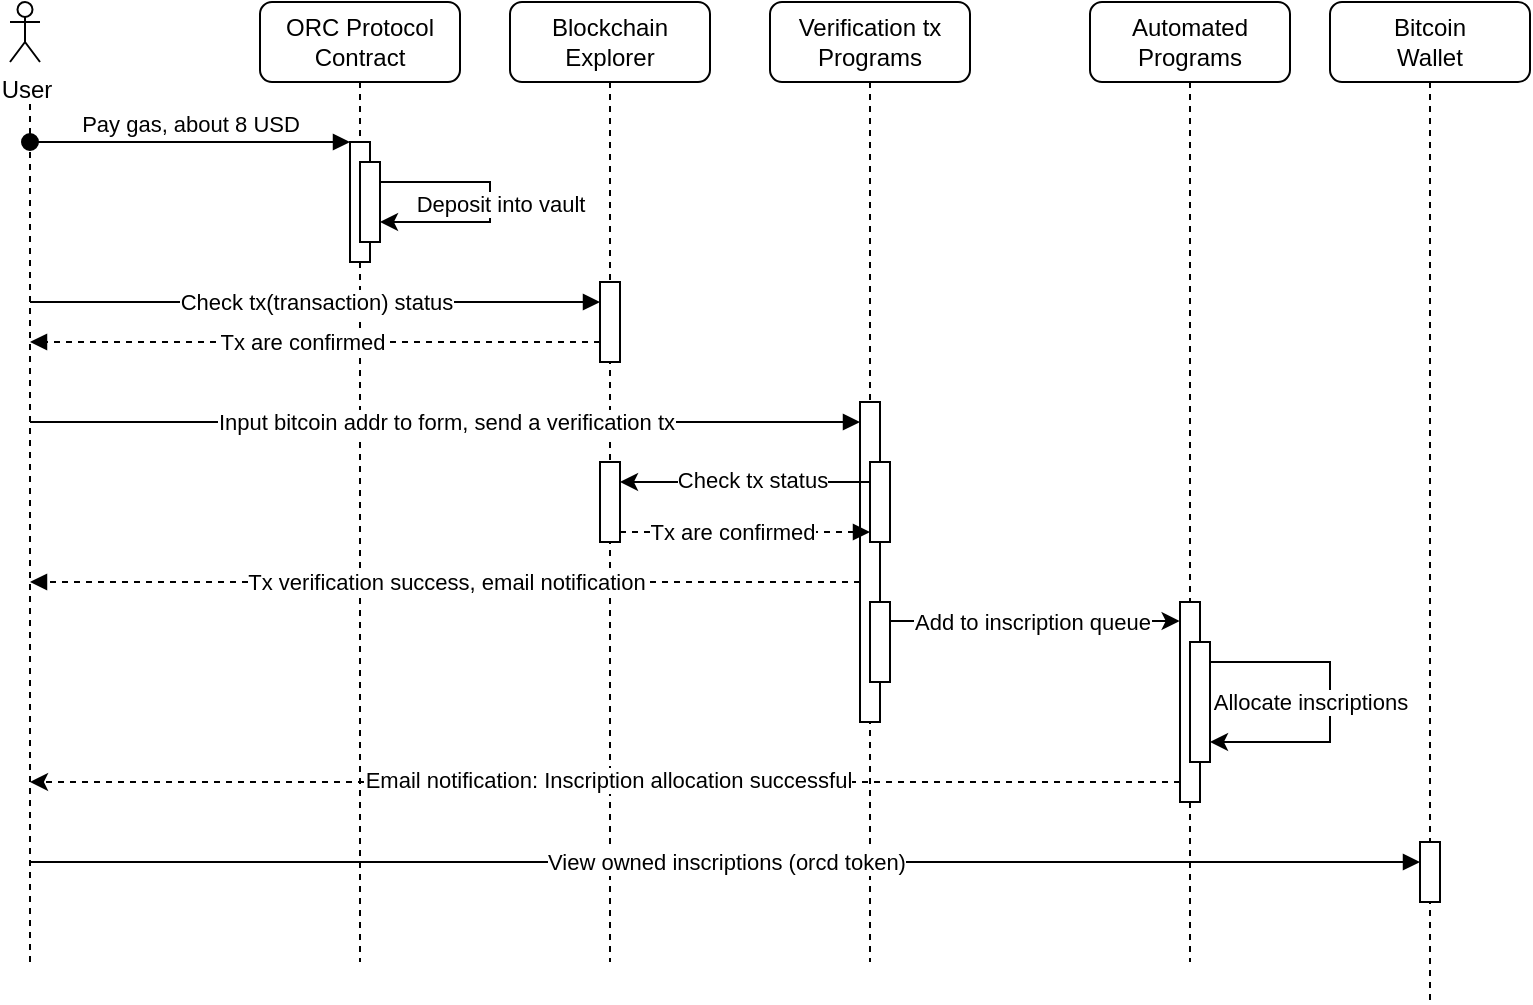 <mxfile version="21.3.2" type="github">
  <diagram name="Page-1" id="2YBvvXClWsGukQMizWep">
    <mxGraphModel dx="1202" dy="662" grid="1" gridSize="10" guides="1" tooltips="1" connect="1" arrows="1" fold="1" page="1" pageScale="1" pageWidth="850" pageHeight="1100" math="0" shadow="0">
      <root>
        <mxCell id="0" />
        <mxCell id="1" parent="0" />
        <mxCell id="aM9ryv3xv72pqoxQDRHE-1" value="ORC Protocol&lt;br&gt;Contract" style="shape=umlLifeline;perimeter=lifelinePerimeter;whiteSpace=wrap;html=1;container=0;dropTarget=0;collapsible=0;recursiveResize=0;outlineConnect=0;portConstraint=eastwest;newEdgeStyle={&quot;edgeStyle&quot;:&quot;elbowEdgeStyle&quot;,&quot;elbow&quot;:&quot;vertical&quot;,&quot;curved&quot;:0,&quot;rounded&quot;:0};rounded=1;" parent="1" vertex="1">
          <mxGeometry x="305" y="40" width="100" height="480" as="geometry" />
        </mxCell>
        <mxCell id="aM9ryv3xv72pqoxQDRHE-2" value="" style="html=1;points=[];perimeter=orthogonalPerimeter;outlineConnect=0;targetShapes=umlLifeline;portConstraint=eastwest;newEdgeStyle={&quot;edgeStyle&quot;:&quot;elbowEdgeStyle&quot;,&quot;elbow&quot;:&quot;vertical&quot;,&quot;curved&quot;:0,&quot;rounded&quot;:0};" parent="aM9ryv3xv72pqoxQDRHE-1" vertex="1">
          <mxGeometry x="45" y="70" width="10" height="60" as="geometry" />
        </mxCell>
        <mxCell id="aM9ryv3xv72pqoxQDRHE-3" value="Pay gas, about 8 USD" style="html=1;verticalAlign=bottom;startArrow=oval;endArrow=block;startSize=8;edgeStyle=elbowEdgeStyle;elbow=vertical;curved=0;rounded=0;" parent="aM9ryv3xv72pqoxQDRHE-1" target="aM9ryv3xv72pqoxQDRHE-2" edge="1">
          <mxGeometry relative="1" as="geometry">
            <mxPoint x="-115" y="70" as="sourcePoint" />
          </mxGeometry>
        </mxCell>
        <mxCell id="aM9ryv3xv72pqoxQDRHE-4" value="" style="html=1;points=[];perimeter=orthogonalPerimeter;outlineConnect=0;targetShapes=umlLifeline;portConstraint=eastwest;newEdgeStyle={&quot;edgeStyle&quot;:&quot;elbowEdgeStyle&quot;,&quot;elbow&quot;:&quot;vertical&quot;,&quot;curved&quot;:0,&quot;rounded&quot;:0};" parent="aM9ryv3xv72pqoxQDRHE-1" vertex="1">
          <mxGeometry x="50" y="80" width="10" height="40" as="geometry" />
        </mxCell>
        <mxCell id="1U8vfC9J4nU1YjwcskP8-6" value="" style="edgeStyle=elbowEdgeStyle;rounded=0;orthogonalLoop=1;jettySize=auto;html=1;elbow=vertical;curved=0;" parent="aM9ryv3xv72pqoxQDRHE-1" source="aM9ryv3xv72pqoxQDRHE-4" target="aM9ryv3xv72pqoxQDRHE-4" edge="1">
          <mxGeometry relative="1" as="geometry">
            <Array as="points">
              <mxPoint x="115" y="100" />
            </Array>
          </mxGeometry>
        </mxCell>
        <mxCell id="1U8vfC9J4nU1YjwcskP8-7" value="Deposit into vault" style="edgeLabel;html=1;align=center;verticalAlign=middle;resizable=0;points=[];" parent="1U8vfC9J4nU1YjwcskP8-6" vertex="1" connectable="0">
          <mxGeometry x="0.024" relative="1" as="geometry">
            <mxPoint x="5" y="-1" as="offset" />
          </mxGeometry>
        </mxCell>
        <mxCell id="aM9ryv3xv72pqoxQDRHE-5" value="Verification tx Programs" style="shape=umlLifeline;perimeter=lifelinePerimeter;whiteSpace=wrap;html=1;container=0;dropTarget=0;collapsible=0;recursiveResize=0;outlineConnect=0;portConstraint=eastwest;newEdgeStyle={&quot;edgeStyle&quot;:&quot;elbowEdgeStyle&quot;,&quot;elbow&quot;:&quot;vertical&quot;,&quot;curved&quot;:0,&quot;rounded&quot;:0};rounded=1;" parent="1" vertex="1">
          <mxGeometry x="560" y="40" width="100" height="480" as="geometry" />
        </mxCell>
        <mxCell id="aM9ryv3xv72pqoxQDRHE-6" value="" style="html=1;points=[];perimeter=orthogonalPerimeter;outlineConnect=0;targetShapes=umlLifeline;portConstraint=eastwest;newEdgeStyle={&quot;edgeStyle&quot;:&quot;elbowEdgeStyle&quot;,&quot;elbow&quot;:&quot;vertical&quot;,&quot;curved&quot;:0,&quot;rounded&quot;:0};" parent="aM9ryv3xv72pqoxQDRHE-5" vertex="1">
          <mxGeometry x="45" y="200" width="10" height="160" as="geometry" />
        </mxCell>
        <mxCell id="1U8vfC9J4nU1YjwcskP8-18" value="" style="html=1;points=[];perimeter=orthogonalPerimeter;outlineConnect=0;targetShapes=umlLifeline;portConstraint=eastwest;newEdgeStyle={&quot;edgeStyle&quot;:&quot;elbowEdgeStyle&quot;,&quot;elbow&quot;:&quot;vertical&quot;,&quot;curved&quot;:0,&quot;rounded&quot;:0};" parent="aM9ryv3xv72pqoxQDRHE-5" vertex="1">
          <mxGeometry x="50" y="230" width="10" height="40" as="geometry" />
        </mxCell>
        <mxCell id="1U8vfC9J4nU1YjwcskP8-22" value="" style="html=1;points=[];perimeter=orthogonalPerimeter;outlineConnect=0;targetShapes=umlLifeline;portConstraint=eastwest;newEdgeStyle={&quot;edgeStyle&quot;:&quot;elbowEdgeStyle&quot;,&quot;elbow&quot;:&quot;vertical&quot;,&quot;curved&quot;:0,&quot;rounded&quot;:0};" parent="aM9ryv3xv72pqoxQDRHE-5" vertex="1">
          <mxGeometry x="50" y="300" width="10" height="40" as="geometry" />
        </mxCell>
        <mxCell id="1U8vfC9J4nU1YjwcskP8-1" value="User" style="shape=umlActor;verticalLabelPosition=bottom;verticalAlign=top;html=1;outlineConnect=0;" parent="1" vertex="1">
          <mxGeometry x="180" y="40" width="15" height="30" as="geometry" />
        </mxCell>
        <mxCell id="1U8vfC9J4nU1YjwcskP8-2" value="Automated Programs" style="shape=umlLifeline;perimeter=lifelinePerimeter;whiteSpace=wrap;html=1;container=0;dropTarget=0;collapsible=0;recursiveResize=0;outlineConnect=0;portConstraint=eastwest;newEdgeStyle={&quot;edgeStyle&quot;:&quot;elbowEdgeStyle&quot;,&quot;elbow&quot;:&quot;vertical&quot;,&quot;curved&quot;:0,&quot;rounded&quot;:0};rounded=1;" parent="1" vertex="1">
          <mxGeometry x="720" y="40" width="100" height="480" as="geometry" />
        </mxCell>
        <mxCell id="1U8vfC9J4nU1YjwcskP8-4" value="" style="endArrow=none;dashed=1;html=1;rounded=0;" parent="1" edge="1">
          <mxGeometry width="50" height="50" relative="1" as="geometry">
            <mxPoint x="190" y="520" as="sourcePoint" />
            <mxPoint x="190" y="90" as="targetPoint" />
          </mxGeometry>
        </mxCell>
        <mxCell id="1U8vfC9J4nU1YjwcskP8-8" value="Blockchain&lt;br&gt;Explorer" style="shape=umlLifeline;perimeter=lifelinePerimeter;whiteSpace=wrap;html=1;container=0;dropTarget=0;collapsible=0;recursiveResize=0;outlineConnect=0;portConstraint=eastwest;newEdgeStyle={&quot;edgeStyle&quot;:&quot;elbowEdgeStyle&quot;,&quot;elbow&quot;:&quot;vertical&quot;,&quot;curved&quot;:0,&quot;rounded&quot;:0};rounded=1;" parent="1" vertex="1">
          <mxGeometry x="430" y="40" width="100" height="480" as="geometry" />
        </mxCell>
        <mxCell id="1U8vfC9J4nU1YjwcskP8-9" value="" style="html=1;points=[];perimeter=orthogonalPerimeter;outlineConnect=0;targetShapes=umlLifeline;portConstraint=eastwest;newEdgeStyle={&quot;edgeStyle&quot;:&quot;elbowEdgeStyle&quot;,&quot;elbow&quot;:&quot;vertical&quot;,&quot;curved&quot;:0,&quot;rounded&quot;:0};" parent="1U8vfC9J4nU1YjwcskP8-8" vertex="1">
          <mxGeometry x="45" y="140" width="10" height="40" as="geometry" />
        </mxCell>
        <mxCell id="1U8vfC9J4nU1YjwcskP8-19" value="" style="html=1;points=[];perimeter=orthogonalPerimeter;outlineConnect=0;targetShapes=umlLifeline;portConstraint=eastwest;newEdgeStyle={&quot;edgeStyle&quot;:&quot;elbowEdgeStyle&quot;,&quot;elbow&quot;:&quot;vertical&quot;,&quot;curved&quot;:0,&quot;rounded&quot;:0};" parent="1U8vfC9J4nU1YjwcskP8-8" vertex="1">
          <mxGeometry x="45" y="230" width="10" height="40" as="geometry" />
        </mxCell>
        <mxCell id="1U8vfC9J4nU1YjwcskP8-10" value="" style="endArrow=block;html=1;rounded=0;endFill=1;" parent="1" target="1U8vfC9J4nU1YjwcskP8-9" edge="1">
          <mxGeometry width="50" height="50" relative="1" as="geometry">
            <mxPoint x="190" y="190" as="sourcePoint" />
            <mxPoint x="470" y="190" as="targetPoint" />
          </mxGeometry>
        </mxCell>
        <mxCell id="1U8vfC9J4nU1YjwcskP8-11" value="Check tx(transaction) status" style="edgeLabel;html=1;align=center;verticalAlign=middle;resizable=0;points=[];" parent="1U8vfC9J4nU1YjwcskP8-10" vertex="1" connectable="0">
          <mxGeometry relative="1" as="geometry">
            <mxPoint as="offset" />
          </mxGeometry>
        </mxCell>
        <mxCell id="1U8vfC9J4nU1YjwcskP8-12" value="" style="endArrow=block;html=1;rounded=0;endFill=1;dashed=1;" parent="1" edge="1">
          <mxGeometry width="50" height="50" relative="1" as="geometry">
            <mxPoint x="485" y="305" as="sourcePoint" />
            <mxPoint x="610" y="305" as="targetPoint" />
          </mxGeometry>
        </mxCell>
        <mxCell id="1U8vfC9J4nU1YjwcskP8-13" value="Tx are confirmed" style="edgeLabel;html=1;align=center;verticalAlign=middle;resizable=0;points=[];" parent="1U8vfC9J4nU1YjwcskP8-12" vertex="1" connectable="0">
          <mxGeometry relative="1" as="geometry">
            <mxPoint x="-7" as="offset" />
          </mxGeometry>
        </mxCell>
        <mxCell id="1U8vfC9J4nU1YjwcskP8-14" value="" style="endArrow=block;html=1;rounded=0;endFill=1;" parent="1" target="aM9ryv3xv72pqoxQDRHE-6" edge="1">
          <mxGeometry width="50" height="50" relative="1" as="geometry">
            <mxPoint x="190" y="250" as="sourcePoint" />
            <mxPoint x="600" y="250" as="targetPoint" />
          </mxGeometry>
        </mxCell>
        <mxCell id="1U8vfC9J4nU1YjwcskP8-15" value="Input bitcoin addr to form, send a verification tx" style="edgeLabel;html=1;align=center;verticalAlign=middle;resizable=0;points=[];" parent="1U8vfC9J4nU1YjwcskP8-14" vertex="1" connectable="0">
          <mxGeometry relative="1" as="geometry">
            <mxPoint as="offset" />
          </mxGeometry>
        </mxCell>
        <mxCell id="1U8vfC9J4nU1YjwcskP8-16" value="" style="endArrow=block;html=1;rounded=0;endFill=1;dashed=1;" parent="1" source="aM9ryv3xv72pqoxQDRHE-6" edge="1">
          <mxGeometry width="50" height="50" relative="1" as="geometry">
            <mxPoint x="485" y="220" as="sourcePoint" />
            <mxPoint x="190" y="330" as="targetPoint" />
          </mxGeometry>
        </mxCell>
        <mxCell id="1U8vfC9J4nU1YjwcskP8-17" value="Tx verification success, email notification" style="edgeLabel;html=1;align=center;verticalAlign=middle;resizable=0;points=[];" parent="1U8vfC9J4nU1YjwcskP8-16" vertex="1" connectable="0">
          <mxGeometry relative="1" as="geometry">
            <mxPoint as="offset" />
          </mxGeometry>
        </mxCell>
        <mxCell id="1U8vfC9J4nU1YjwcskP8-20" value="" style="edgeStyle=elbowEdgeStyle;rounded=0;orthogonalLoop=1;jettySize=auto;html=1;elbow=vertical;curved=0;" parent="1" source="1U8vfC9J4nU1YjwcskP8-18" target="1U8vfC9J4nU1YjwcskP8-19" edge="1">
          <mxGeometry relative="1" as="geometry">
            <mxPoint x="530" y="210" as="sourcePoint" />
            <mxPoint x="530" y="230" as="targetPoint" />
            <Array as="points">
              <mxPoint x="490" y="280" />
              <mxPoint x="585" y="220" />
            </Array>
          </mxGeometry>
        </mxCell>
        <mxCell id="1U8vfC9J4nU1YjwcskP8-21" value="Check tx status" style="edgeLabel;html=1;align=center;verticalAlign=middle;resizable=0;points=[];" parent="1U8vfC9J4nU1YjwcskP8-20" vertex="1" connectable="0">
          <mxGeometry x="0.024" relative="1" as="geometry">
            <mxPoint x="5" y="-1" as="offset" />
          </mxGeometry>
        </mxCell>
        <mxCell id="1U8vfC9J4nU1YjwcskP8-25" style="edgeStyle=elbowEdgeStyle;rounded=0;orthogonalLoop=1;jettySize=auto;html=1;elbow=vertical;curved=0;entryX=-0.018;entryY=0.097;entryDx=0;entryDy=0;entryPerimeter=0;" parent="1" source="1U8vfC9J4nU1YjwcskP8-22" target="1U8vfC9J4nU1YjwcskP8-3" edge="1">
          <mxGeometry relative="1" as="geometry">
            <mxPoint x="740" y="350" as="targetPoint" />
          </mxGeometry>
        </mxCell>
        <mxCell id="1U8vfC9J4nU1YjwcskP8-26" value="Add to inscription queue" style="edgeLabel;html=1;align=center;verticalAlign=middle;resizable=0;points=[];" parent="1U8vfC9J4nU1YjwcskP8-25" vertex="1" connectable="0">
          <mxGeometry relative="1" as="geometry">
            <mxPoint x="-2" as="offset" />
          </mxGeometry>
        </mxCell>
        <mxCell id="1U8vfC9J4nU1YjwcskP8-32" style="edgeStyle=elbowEdgeStyle;rounded=0;orthogonalLoop=1;jettySize=auto;html=1;elbow=vertical;curved=0;dashed=1;" parent="1" source="1U8vfC9J4nU1YjwcskP8-3" edge="1">
          <mxGeometry relative="1" as="geometry">
            <mxPoint x="190" y="430" as="targetPoint" />
            <Array as="points">
              <mxPoint x="670" y="430" />
            </Array>
          </mxGeometry>
        </mxCell>
        <mxCell id="1U8vfC9J4nU1YjwcskP8-33" value="Email notification: Inscription allocation successful" style="edgeLabel;html=1;align=center;verticalAlign=middle;resizable=0;points=[];" parent="1U8vfC9J4nU1YjwcskP8-32" vertex="1" connectable="0">
          <mxGeometry x="-0.004" y="-1" relative="1" as="geometry">
            <mxPoint as="offset" />
          </mxGeometry>
        </mxCell>
        <mxCell id="1U8vfC9J4nU1YjwcskP8-3" value="" style="html=1;points=[];perimeter=orthogonalPerimeter;outlineConnect=0;targetShapes=umlLifeline;portConstraint=eastwest;newEdgeStyle={&quot;edgeStyle&quot;:&quot;elbowEdgeStyle&quot;,&quot;elbow&quot;:&quot;vertical&quot;,&quot;curved&quot;:0,&quot;rounded&quot;:0};" parent="1" vertex="1">
          <mxGeometry x="765" y="340" width="10" height="100" as="geometry" />
        </mxCell>
        <mxCell id="1U8vfC9J4nU1YjwcskP8-27" value="" style="html=1;points=[];perimeter=orthogonalPerimeter;outlineConnect=0;targetShapes=umlLifeline;portConstraint=eastwest;newEdgeStyle={&quot;edgeStyle&quot;:&quot;elbowEdgeStyle&quot;,&quot;elbow&quot;:&quot;vertical&quot;,&quot;curved&quot;:0,&quot;rounded&quot;:0};" parent="1" vertex="1">
          <mxGeometry x="770" y="360" width="10" height="60" as="geometry" />
        </mxCell>
        <mxCell id="1U8vfC9J4nU1YjwcskP8-30" value="" style="endArrow=classic;html=1;rounded=0;" parent="1" source="1U8vfC9J4nU1YjwcskP8-27" target="1U8vfC9J4nU1YjwcskP8-27" edge="1">
          <mxGeometry width="50" height="50" relative="1" as="geometry">
            <mxPoint x="810" y="370" as="sourcePoint" />
            <mxPoint x="860" y="320" as="targetPoint" />
            <Array as="points">
              <mxPoint x="840" y="370" />
              <mxPoint x="840" y="390" />
              <mxPoint x="840" y="410" />
            </Array>
          </mxGeometry>
        </mxCell>
        <mxCell id="1U8vfC9J4nU1YjwcskP8-31" value="Allocate inscriptions" style="edgeLabel;html=1;align=center;verticalAlign=middle;resizable=0;points=[];" parent="1U8vfC9J4nU1YjwcskP8-30" vertex="1" connectable="0">
          <mxGeometry x="0.05" relative="1" as="geometry">
            <mxPoint x="-10" y="-4" as="offset" />
          </mxGeometry>
        </mxCell>
        <mxCell id="1U8vfC9J4nU1YjwcskP8-34" value="" style="endArrow=block;html=1;rounded=0;endFill=1;dashed=1;" parent="1" source="1U8vfC9J4nU1YjwcskP8-9" edge="1">
          <mxGeometry width="50" height="50" relative="1" as="geometry">
            <mxPoint x="495" y="315" as="sourcePoint" />
            <mxPoint x="190" y="210" as="targetPoint" />
          </mxGeometry>
        </mxCell>
        <mxCell id="1U8vfC9J4nU1YjwcskP8-35" value="Tx are confirmed" style="edgeLabel;html=1;align=center;verticalAlign=middle;resizable=0;points=[];" parent="1U8vfC9J4nU1YjwcskP8-34" vertex="1" connectable="0">
          <mxGeometry relative="1" as="geometry">
            <mxPoint x="-7" as="offset" />
          </mxGeometry>
        </mxCell>
        <mxCell id="1U8vfC9J4nU1YjwcskP8-36" value="Bitcoin&lt;br&gt;Wallet" style="shape=umlLifeline;perimeter=lifelinePerimeter;whiteSpace=wrap;html=1;container=0;dropTarget=0;collapsible=0;recursiveResize=0;outlineConnect=0;portConstraint=eastwest;newEdgeStyle={&quot;edgeStyle&quot;:&quot;elbowEdgeStyle&quot;,&quot;elbow&quot;:&quot;vertical&quot;,&quot;curved&quot;:0,&quot;rounded&quot;:0};rounded=1;" parent="1" vertex="1">
          <mxGeometry x="840" y="40" width="100" height="500" as="geometry" />
        </mxCell>
        <mxCell id="1U8vfC9J4nU1YjwcskP8-39" value="" style="html=1;points=[];perimeter=orthogonalPerimeter;outlineConnect=0;targetShapes=umlLifeline;portConstraint=eastwest;newEdgeStyle={&quot;edgeStyle&quot;:&quot;elbowEdgeStyle&quot;,&quot;elbow&quot;:&quot;vertical&quot;,&quot;curved&quot;:0,&quot;rounded&quot;:0};" parent="1U8vfC9J4nU1YjwcskP8-36" vertex="1">
          <mxGeometry x="45" y="420" width="10" height="30" as="geometry" />
        </mxCell>
        <mxCell id="1U8vfC9J4nU1YjwcskP8-37" value="" style="endArrow=block;html=1;rounded=0;endFill=1;" parent="1" target="1U8vfC9J4nU1YjwcskP8-39" edge="1">
          <mxGeometry width="50" height="50" relative="1" as="geometry">
            <mxPoint x="190" y="470" as="sourcePoint" />
            <mxPoint x="920" y="470" as="targetPoint" />
          </mxGeometry>
        </mxCell>
        <mxCell id="1U8vfC9J4nU1YjwcskP8-38" value="View owned inscriptions (orcd token)" style="edgeLabel;html=1;align=center;verticalAlign=middle;resizable=0;points=[];" parent="1U8vfC9J4nU1YjwcskP8-37" vertex="1" connectable="0">
          <mxGeometry relative="1" as="geometry">
            <mxPoint as="offset" />
          </mxGeometry>
        </mxCell>
        <mxCell id="Cv2Ua2uzZ0oZ_ZFjQodf-3" value="" style="group" vertex="1" connectable="0" parent="1">
          <mxGeometry x="456" y="82" width="40" height="20" as="geometry" />
        </mxCell>
        <mxCell id="Cv2Ua2uzZ0oZ_ZFjQodf-1" value="" style="shape=image;verticalLabelPosition=bottom;labelBackgroundColor=default;verticalAlign=top;aspect=fixed;imageAspect=0;image=https://s2.coinmarketcap.com/static/img/coins/64x64/1839.png;" vertex="1" parent="Cv2Ua2uzZ0oZ_ZFjQodf-3">
          <mxGeometry x="28.571" width="19.048" height="19.048" as="geometry" />
        </mxCell>
        <mxCell id="Cv2Ua2uzZ0oZ_ZFjQodf-2" value="" style="shape=image;verticalLabelPosition=bottom;labelBackgroundColor=default;verticalAlign=top;aspect=fixed;imageAspect=0;image=https://s2.coinmarketcap.com/static/img/coins/64x64/3890.png;" vertex="1" parent="Cv2Ua2uzZ0oZ_ZFjQodf-3">
          <mxGeometry width="19.048" height="19.048" as="geometry" />
        </mxCell>
        <mxCell id="Cv2Ua2uzZ0oZ_ZFjQodf-4" value="" style="shape=image;verticalLabelPosition=bottom;labelBackgroundColor=default;verticalAlign=top;aspect=fixed;imageAspect=0;image=https://s2.coinmarketcap.com/static/img/coins/64x64/3408.png;" vertex="1" parent="1">
          <mxGeometry x="266" y="112" width="20" height="20" as="geometry" />
        </mxCell>
        <mxCell id="Cv2Ua2uzZ0oZ_ZFjQodf-6" value="" style="shape=image;verticalLabelPosition=bottom;labelBackgroundColor=default;verticalAlign=top;aspect=fixed;imageAspect=0;image=https://icons.iconarchive.com/icons/cjdowner/cryptocurrency-flat/256/Tether-USDT-icon.png;" vertex="1" parent="1">
          <mxGeometry x="243" y="112" width="20" height="20" as="geometry" />
        </mxCell>
      </root>
    </mxGraphModel>
  </diagram>
</mxfile>
